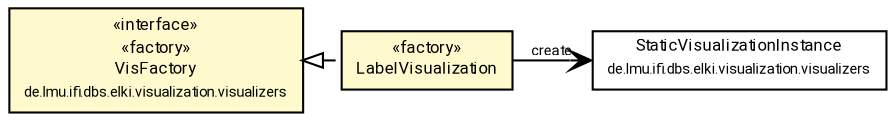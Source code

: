 #!/usr/local/bin/dot
#
# Class diagram 
# Generated by UMLGraph version R5_7_2-60-g0e99a6 (http://www.spinellis.gr/umlgraph/)
#

digraph G {
	graph [fontnames="svg"]
	edge [fontname="Roboto",fontsize=7,labelfontname="Roboto",labelfontsize=7,color="black"];
	node [fontname="Roboto",fontcolor="black",fontsize=8,shape=plaintext,margin=0,width=0,height=0];
	nodesep=0.15;
	ranksep=0.25;
	rankdir=LR;
	// de.lmu.ifi.dbs.elki.visualization.visualizers.VisFactory
	c6141762 [label=<<table title="de.lmu.ifi.dbs.elki.visualization.visualizers.VisFactory" border="0" cellborder="1" cellspacing="0" cellpadding="2" bgcolor="LemonChiffon" href="../VisFactory.html" target="_parent">
		<tr><td><table border="0" cellspacing="0" cellpadding="1">
		<tr><td align="center" balign="center"> &#171;interface&#187; </td></tr>
		<tr><td align="center" balign="center"> &#171;factory&#187; </td></tr>
		<tr><td align="center" balign="center"> <font face="Roboto">VisFactory</font> </td></tr>
		<tr><td align="center" balign="center"> <font face="Roboto" point-size="7.0">de.lmu.ifi.dbs.elki.visualization.visualizers</font> </td></tr>
		</table></td></tr>
		</table>>, URL="../VisFactory.html"];
	// de.lmu.ifi.dbs.elki.visualization.visualizers.StaticVisualizationInstance
	c6141768 [label=<<table title="de.lmu.ifi.dbs.elki.visualization.visualizers.StaticVisualizationInstance" border="0" cellborder="1" cellspacing="0" cellpadding="2" href="../StaticVisualizationInstance.html" target="_parent">
		<tr><td><table border="0" cellspacing="0" cellpadding="1">
		<tr><td align="center" balign="center"> <font face="Roboto">StaticVisualizationInstance</font> </td></tr>
		<tr><td align="center" balign="center"> <font face="Roboto" point-size="7.0">de.lmu.ifi.dbs.elki.visualization.visualizers</font> </td></tr>
		</table></td></tr>
		</table>>, URL="../StaticVisualizationInstance.html"];
	// de.lmu.ifi.dbs.elki.visualization.visualizers.visunproj.LabelVisualization
	c6141794 [label=<<table title="de.lmu.ifi.dbs.elki.visualization.visualizers.visunproj.LabelVisualization" border="0" cellborder="1" cellspacing="0" cellpadding="2" bgcolor="lemonChiffon" href="LabelVisualization.html" target="_parent">
		<tr><td><table border="0" cellspacing="0" cellpadding="1">
		<tr><td align="center" balign="center"> &#171;factory&#187; </td></tr>
		<tr><td align="center" balign="center"> <font face="Roboto">LabelVisualization</font> </td></tr>
		</table></td></tr>
		</table>>, URL="LabelVisualization.html"];
	// de.lmu.ifi.dbs.elki.visualization.visualizers.visunproj.LabelVisualization implements de.lmu.ifi.dbs.elki.visualization.visualizers.VisFactory
	c6141762 -> c6141794 [arrowtail=empty,style=dashed,dir=back,weight=9];
	// de.lmu.ifi.dbs.elki.visualization.visualizers.visunproj.LabelVisualization navassoc de.lmu.ifi.dbs.elki.visualization.visualizers.StaticVisualizationInstance
	c6141794 -> c6141768 [arrowhead=open,weight=1,label="create"];
}

